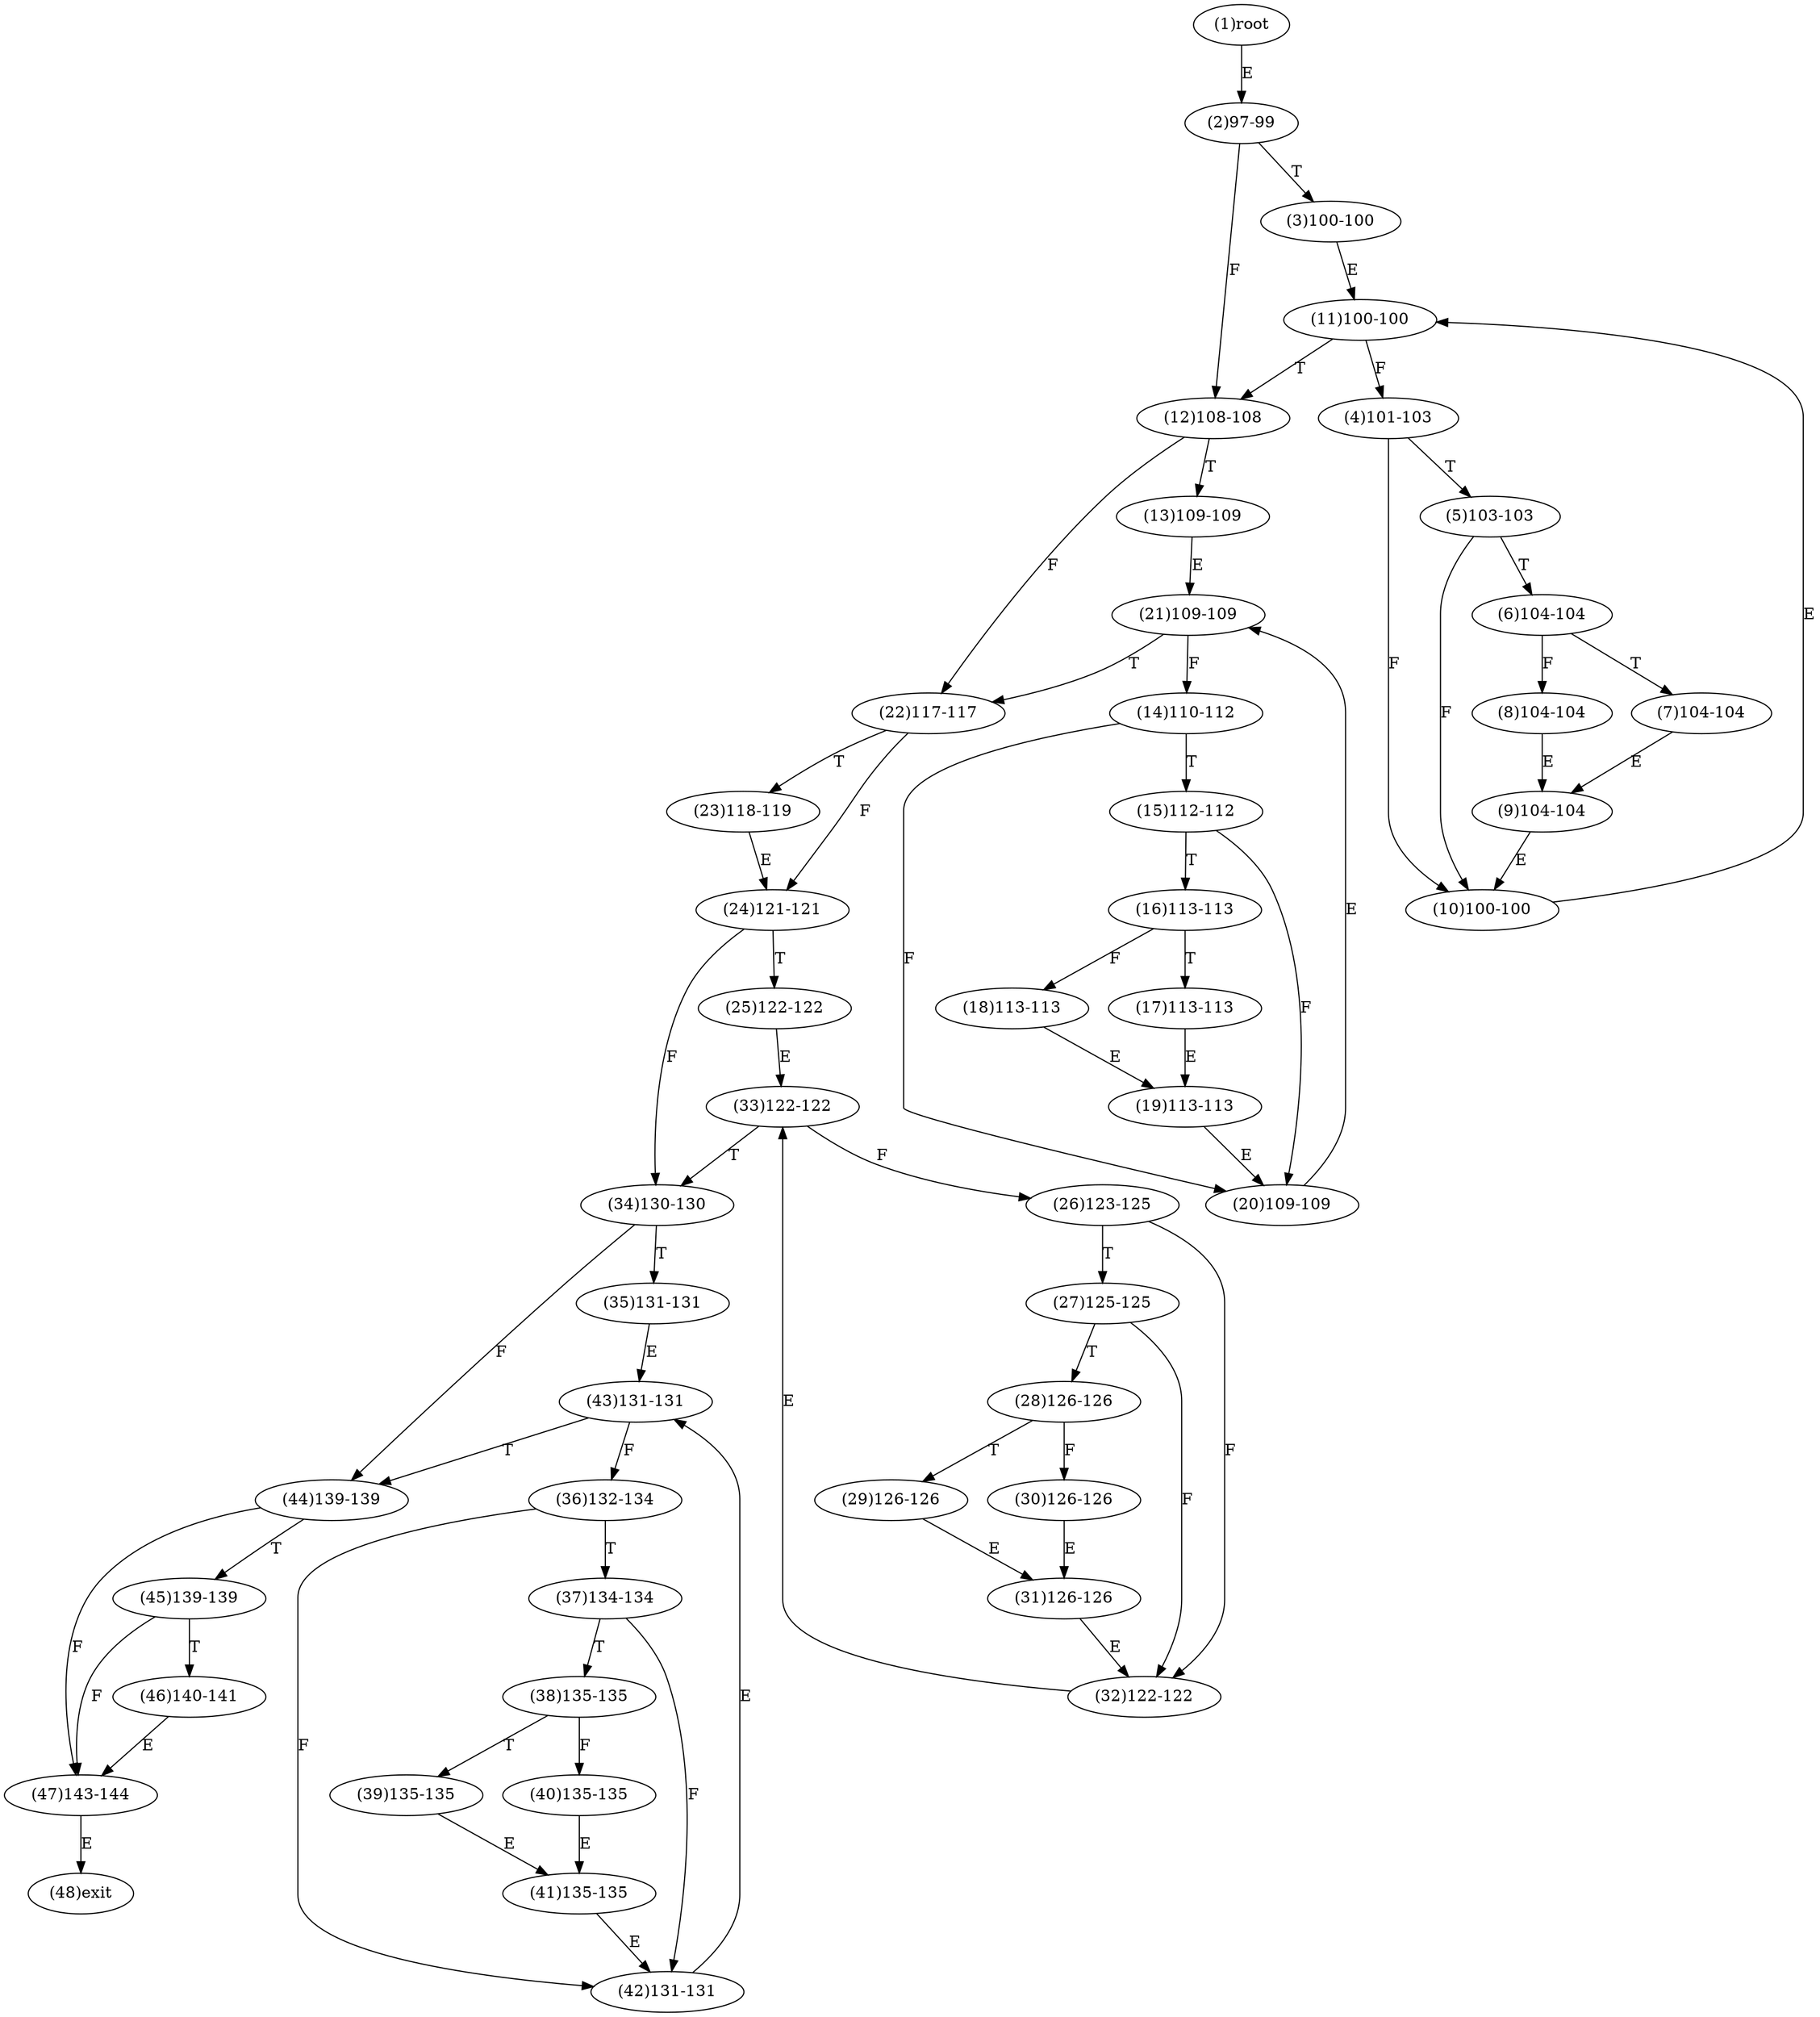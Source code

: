 digraph "" { 
1[ label="(1)root"];
2[ label="(2)97-99"];
3[ label="(3)100-100"];
4[ label="(4)101-103"];
5[ label="(5)103-103"];
6[ label="(6)104-104"];
7[ label="(7)104-104"];
8[ label="(8)104-104"];
9[ label="(9)104-104"];
10[ label="(10)100-100"];
11[ label="(11)100-100"];
12[ label="(12)108-108"];
13[ label="(13)109-109"];
14[ label="(14)110-112"];
15[ label="(15)112-112"];
17[ label="(17)113-113"];
16[ label="(16)113-113"];
19[ label="(19)113-113"];
18[ label="(18)113-113"];
21[ label="(21)109-109"];
20[ label="(20)109-109"];
23[ label="(23)118-119"];
22[ label="(22)117-117"];
25[ label="(25)122-122"];
24[ label="(24)121-121"];
27[ label="(27)125-125"];
26[ label="(26)123-125"];
29[ label="(29)126-126"];
28[ label="(28)126-126"];
31[ label="(31)126-126"];
30[ label="(30)126-126"];
34[ label="(34)130-130"];
35[ label="(35)131-131"];
32[ label="(32)122-122"];
33[ label="(33)122-122"];
38[ label="(38)135-135"];
39[ label="(39)135-135"];
36[ label="(36)132-134"];
37[ label="(37)134-134"];
42[ label="(42)131-131"];
43[ label="(43)131-131"];
40[ label="(40)135-135"];
41[ label="(41)135-135"];
46[ label="(46)140-141"];
47[ label="(47)143-144"];
44[ label="(44)139-139"];
45[ label="(45)139-139"];
48[ label="(48)exit"];
1->2[ label="E"];
2->12[ label="F"];
2->3[ label="T"];
3->11[ label="E"];
4->10[ label="F"];
4->5[ label="T"];
5->10[ label="F"];
5->6[ label="T"];
6->8[ label="F"];
6->7[ label="T"];
7->9[ label="E"];
8->9[ label="E"];
9->10[ label="E"];
10->11[ label="E"];
11->4[ label="F"];
11->12[ label="T"];
12->22[ label="F"];
12->13[ label="T"];
13->21[ label="E"];
14->20[ label="F"];
14->15[ label="T"];
15->20[ label="F"];
15->16[ label="T"];
16->18[ label="F"];
16->17[ label="T"];
17->19[ label="E"];
18->19[ label="E"];
19->20[ label="E"];
20->21[ label="E"];
21->14[ label="F"];
21->22[ label="T"];
22->24[ label="F"];
22->23[ label="T"];
23->24[ label="E"];
24->34[ label="F"];
24->25[ label="T"];
25->33[ label="E"];
26->32[ label="F"];
26->27[ label="T"];
27->32[ label="F"];
27->28[ label="T"];
28->30[ label="F"];
28->29[ label="T"];
29->31[ label="E"];
30->31[ label="E"];
31->32[ label="E"];
32->33[ label="E"];
33->26[ label="F"];
33->34[ label="T"];
34->44[ label="F"];
34->35[ label="T"];
35->43[ label="E"];
36->42[ label="F"];
36->37[ label="T"];
37->42[ label="F"];
37->38[ label="T"];
38->40[ label="F"];
38->39[ label="T"];
39->41[ label="E"];
40->41[ label="E"];
41->42[ label="E"];
42->43[ label="E"];
43->36[ label="F"];
43->44[ label="T"];
44->47[ label="F"];
44->45[ label="T"];
45->47[ label="F"];
45->46[ label="T"];
46->47[ label="E"];
47->48[ label="E"];
}